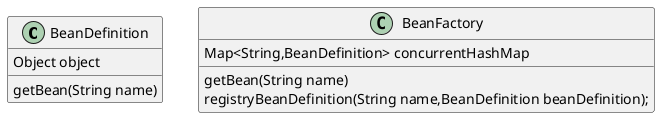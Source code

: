 @startuml

class BeanDefinition {
Object object
getBean(String name)
}


class BeanFactory {
Map<String,BeanDefinition> concurrentHashMap
getBean(String name)
registryBeanDefinition(String name,BeanDefinition beanDefinition);
}



@enduml